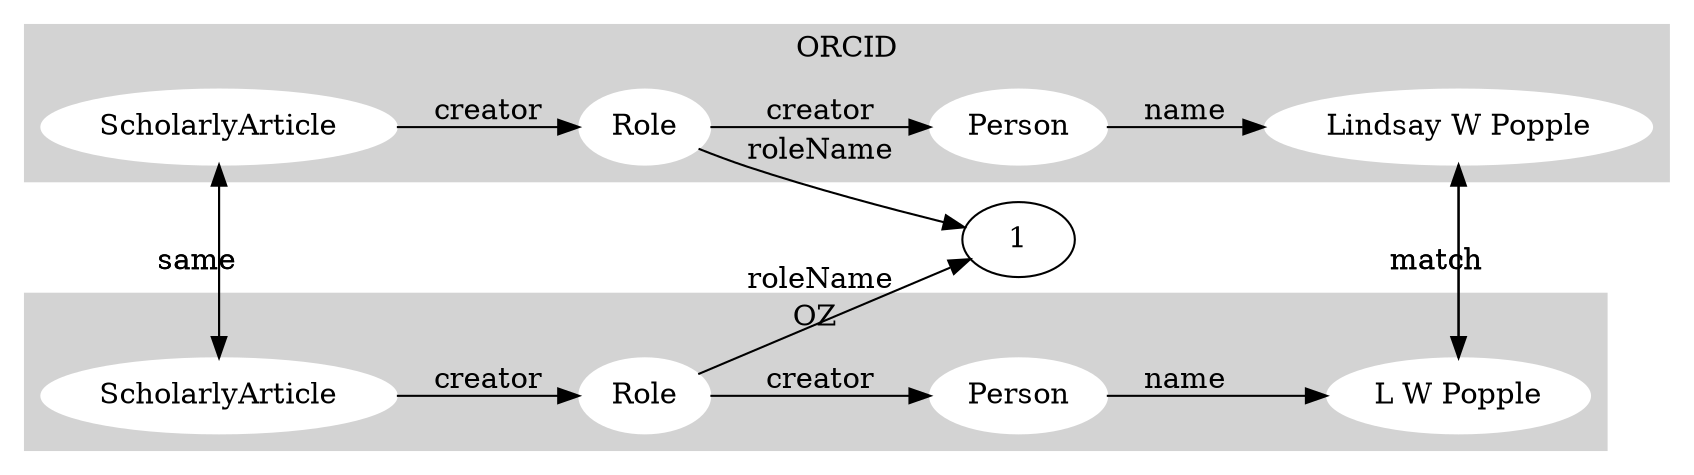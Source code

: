 digraph G {
	rankdir=LR;
	
	newrank=true;

	subgraph cluster_0 {
		style=filled;
		color=lightgrey;
		node [style=filled,color=white];

		label = "ORCID";
		
		ScholarlyArticle1 -> role1 [label="creator"];
		
		ScholarlyArticle1 [label="ScholarlyArticle"] ;
		creator1 [label="Person"] ;
		role1 [label="Role"] ;
		
		name1 [label="Lindsay W Popple"] ;
		
		role1 -> creator1 [label="creator"] ;
		creator1 -> name1 [label="name"];
		
	}

	
    subgraph cluster_1 {
		style=filled;
		color=lightgrey;
		node [style=filled,color=white];

		label = "OZ";
		
		ScholarlyArticle2 [label="ScholarlyArticle"] ;
		creator2 [label="Person"] ;
		role2 [label="Role"] ;
		
		name2 [label="L W Popple"] ;
		

		ScholarlyArticle2 -> role2 [label="creator"];
		role2 -> creator2 [label="creator"];
		creator2 -> name2 [label="name"];

	}
	
	{ rank=same; ScholarlyArticle1; ScholarlyArticle2; }
	{ rank=same; name1; name2; }

role1 -> 1 [label="roleName"];	
role2 -> 1 [label="roleName"];	

 name1 -> name2 [label="match"];	
 name2 -> name1 [label="match"];	
 
  ScholarlyArticle2 -> ScholarlyArticle1 [label="same"];	
   ScholarlyArticle1 -> ScholarlyArticle2 [label="same"];	

	


}